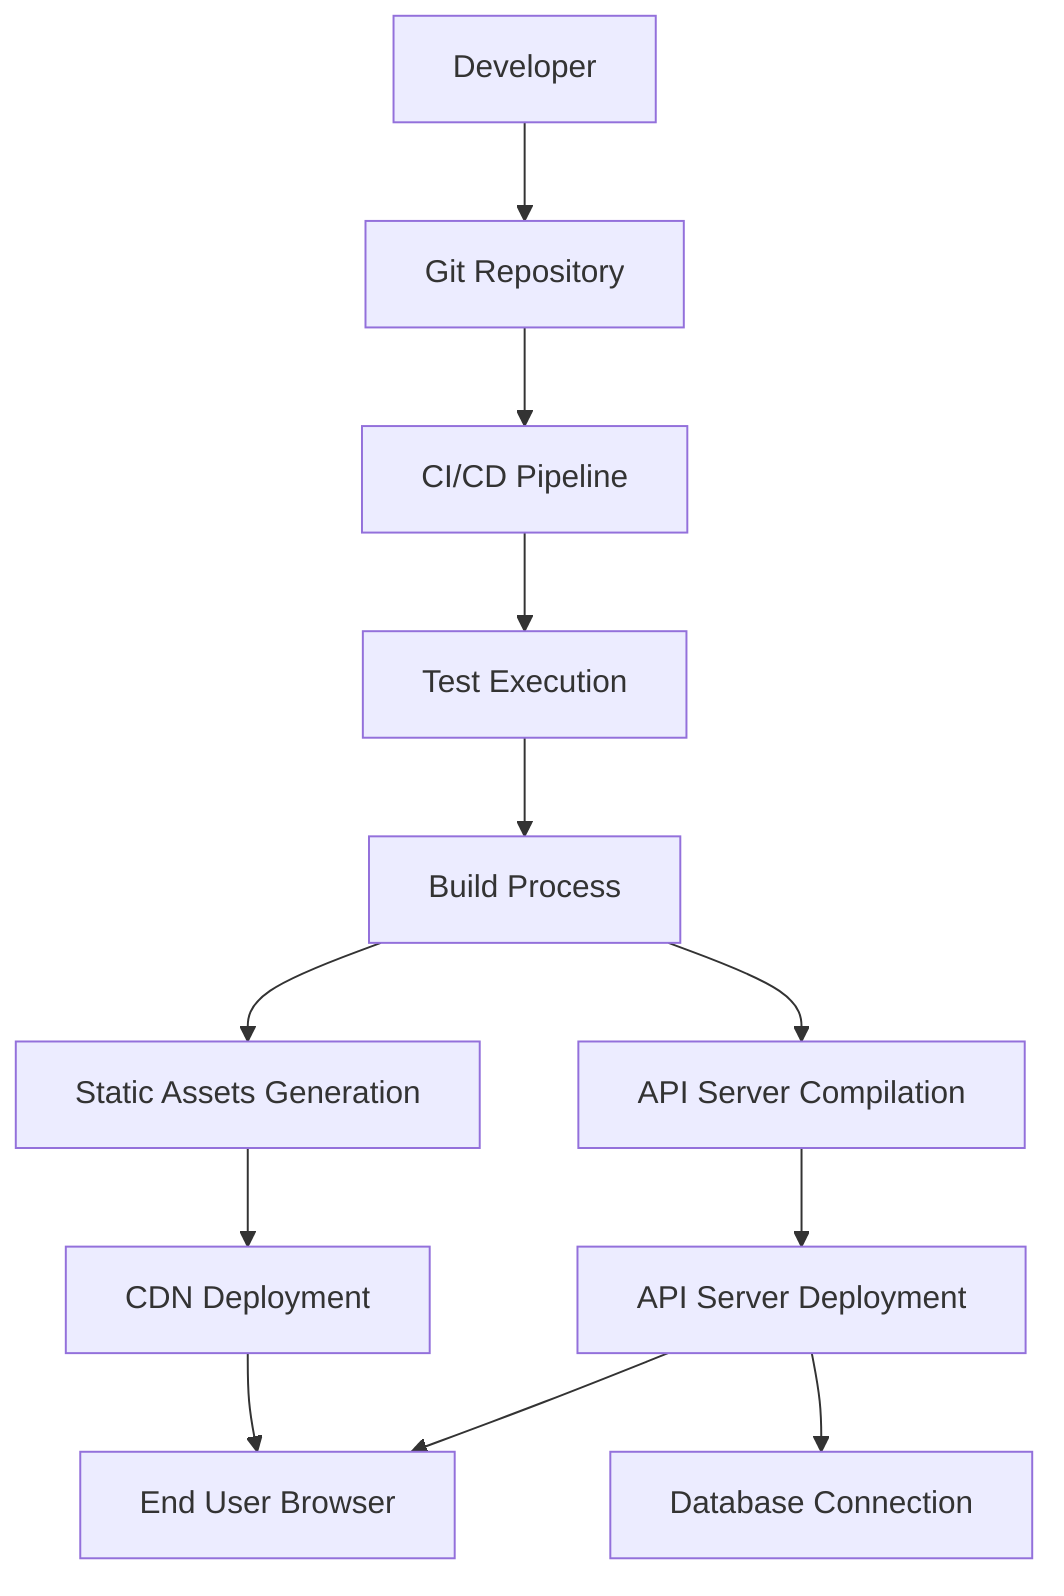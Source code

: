 graph TD
    A[Developer] --> B[Git Repository]
    B --> C[CI/CD Pipeline]
    C --> D[Test Execution]
    D --> E[Build Process]
    E --> F[Static Assets Generation]
    E --> G[API Server Compilation]
    F --> H[CDN Deployment]
    G --> I[API Server Deployment]
    I --> J[Database Connection]
    H --> K[End User Browser]
    I --> K